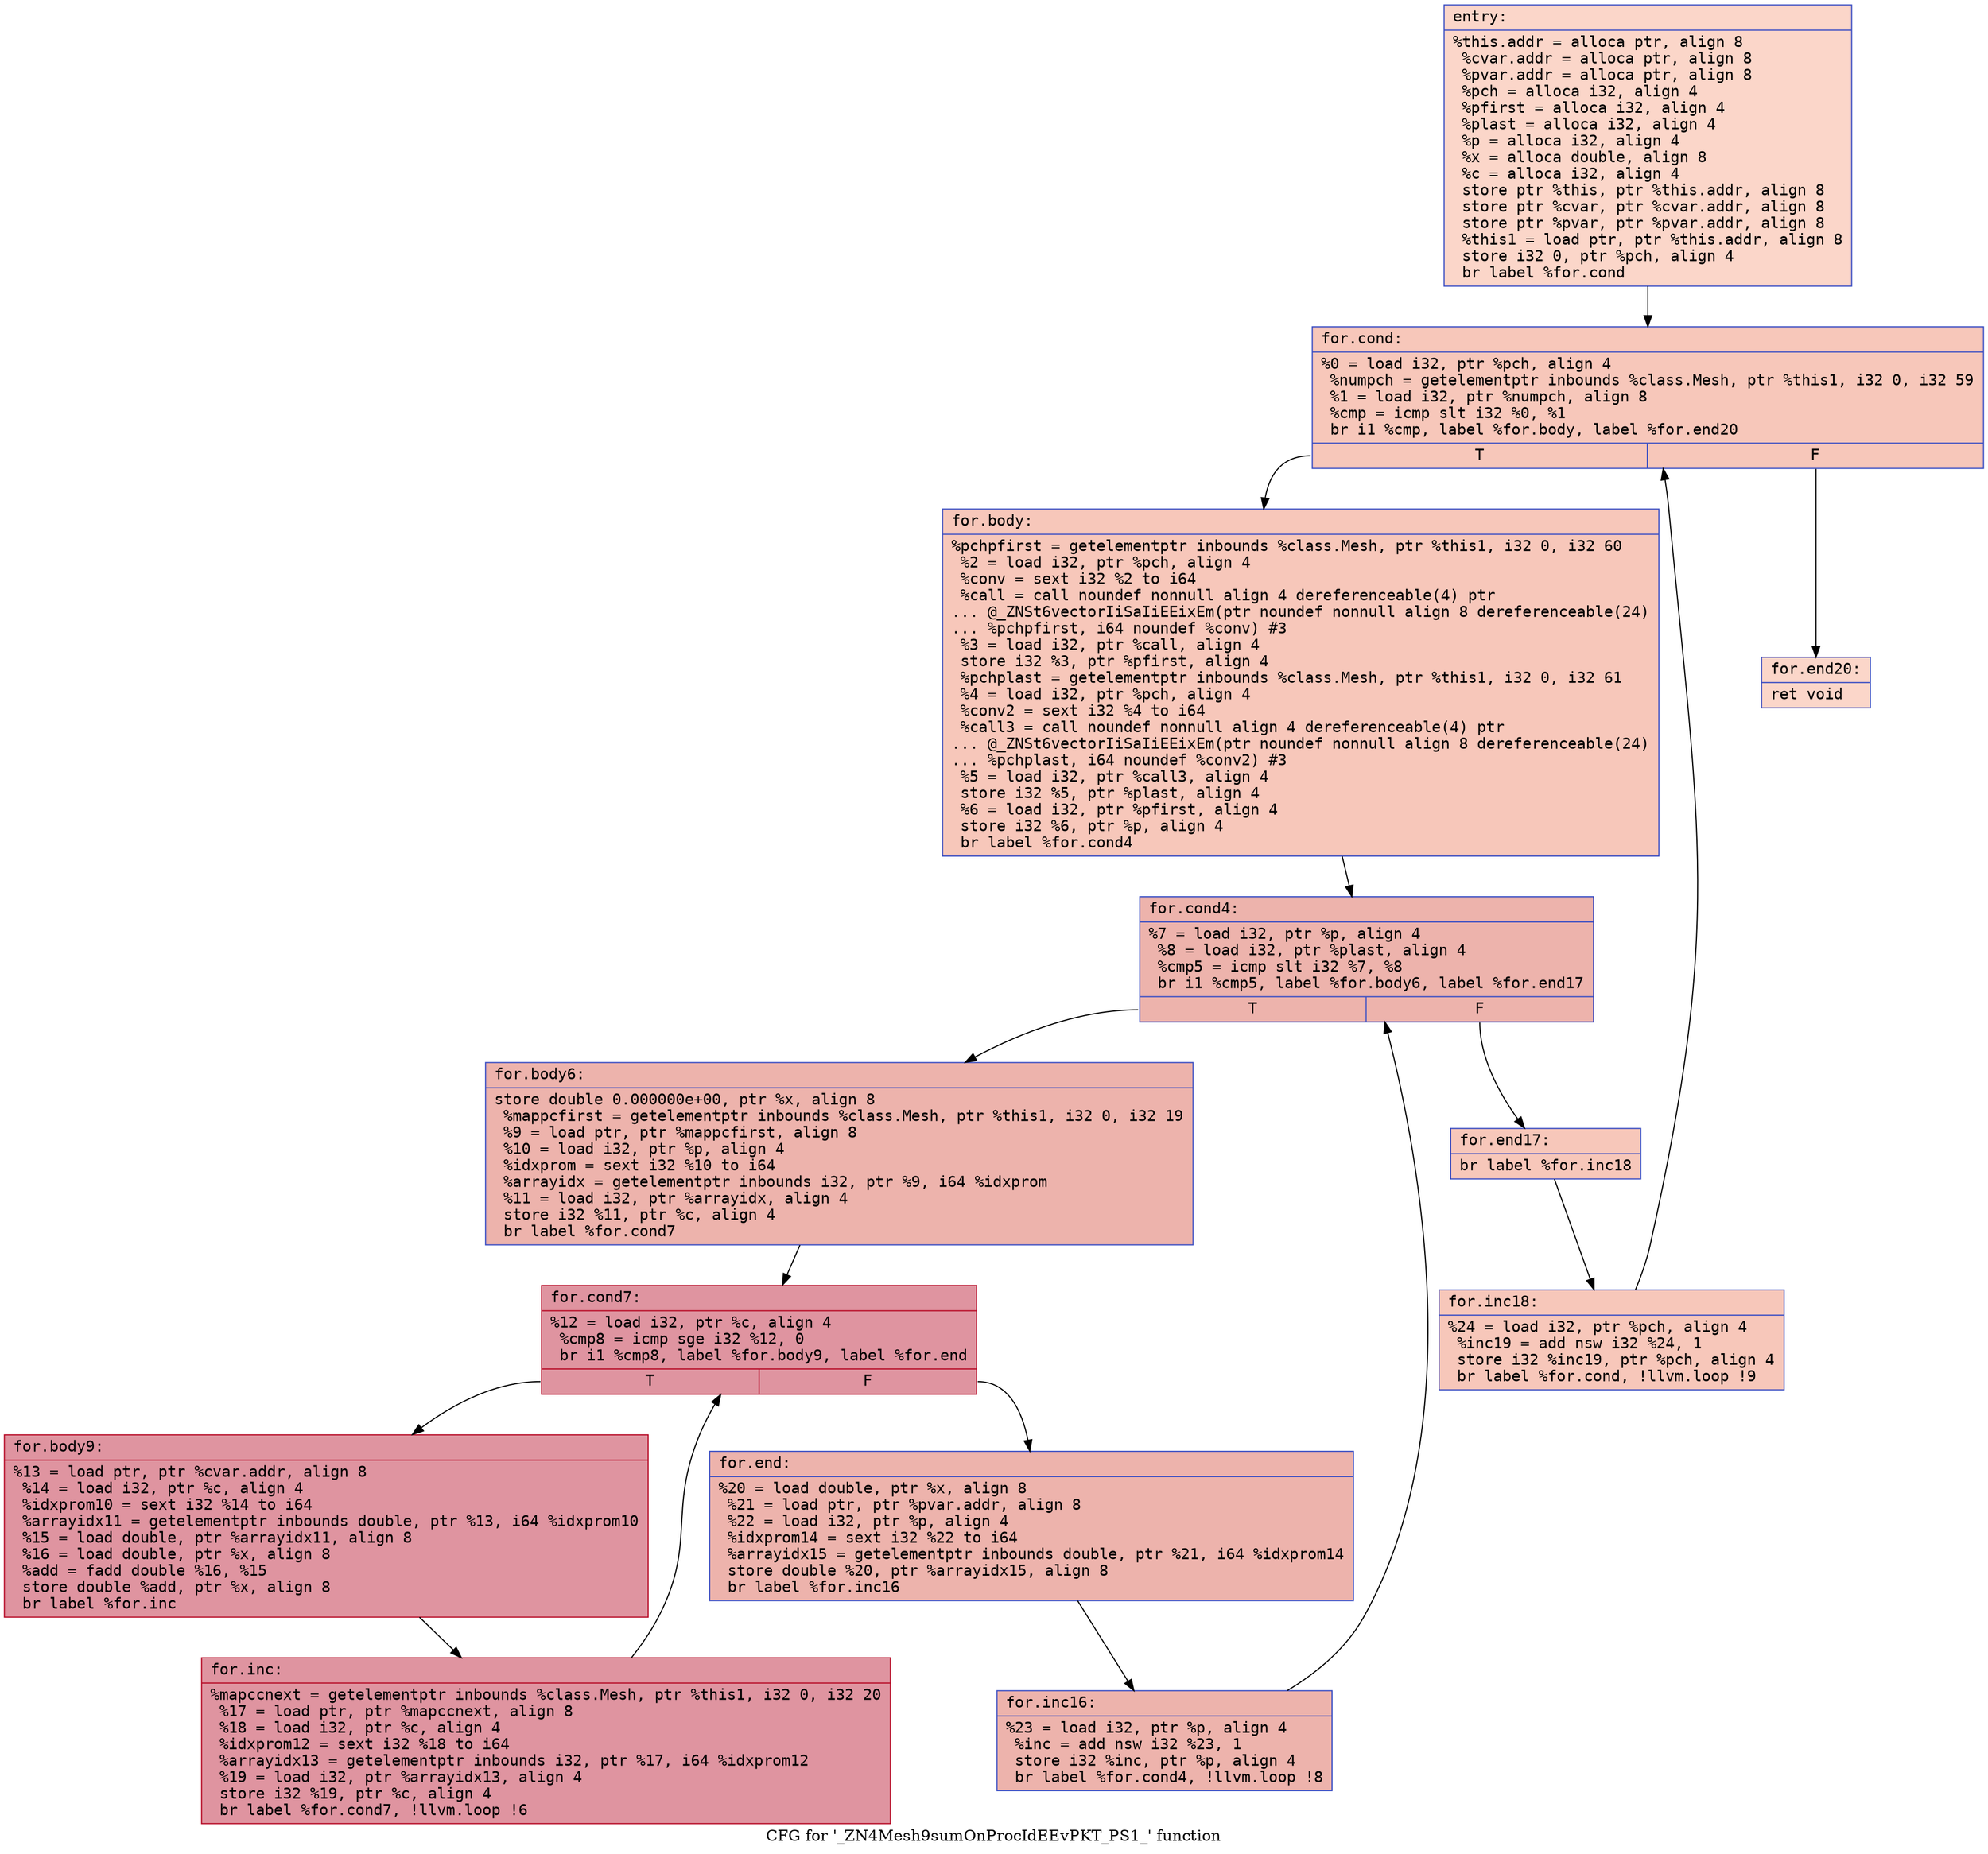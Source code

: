 digraph "CFG for '_ZN4Mesh9sumOnProcIdEEvPKT_PS1_' function" {
	label="CFG for '_ZN4Mesh9sumOnProcIdEEvPKT_PS1_' function";

	Node0x56307d68f770 [shape=record,color="#3d50c3ff", style=filled, fillcolor="#f6a38570" fontname="Courier",label="{entry:\l|  %this.addr = alloca ptr, align 8\l  %cvar.addr = alloca ptr, align 8\l  %pvar.addr = alloca ptr, align 8\l  %pch = alloca i32, align 4\l  %pfirst = alloca i32, align 4\l  %plast = alloca i32, align 4\l  %p = alloca i32, align 4\l  %x = alloca double, align 8\l  %c = alloca i32, align 4\l  store ptr %this, ptr %this.addr, align 8\l  store ptr %cvar, ptr %cvar.addr, align 8\l  store ptr %pvar, ptr %pvar.addr, align 8\l  %this1 = load ptr, ptr %this.addr, align 8\l  store i32 0, ptr %pch, align 4\l  br label %for.cond\l}"];
	Node0x56307d68f770 -> Node0x56307d690170[tooltip="entry -> for.cond\nProbability 100.00%" ];
	Node0x56307d690170 [shape=record,color="#3d50c3ff", style=filled, fillcolor="#ec7f6370" fontname="Courier",label="{for.cond:\l|  %0 = load i32, ptr %pch, align 4\l  %numpch = getelementptr inbounds %class.Mesh, ptr %this1, i32 0, i32 59\l  %1 = load i32, ptr %numpch, align 8\l  %cmp = icmp slt i32 %0, %1\l  br i1 %cmp, label %for.body, label %for.end20\l|{<s0>T|<s1>F}}"];
	Node0x56307d690170:s0 -> Node0x56307d6904f0[tooltip="for.cond -> for.body\nProbability 96.88%" ];
	Node0x56307d690170:s1 -> Node0x56307d690570[tooltip="for.cond -> for.end20\nProbability 3.12%" ];
	Node0x56307d6904f0 [shape=record,color="#3d50c3ff", style=filled, fillcolor="#ec7f6370" fontname="Courier",label="{for.body:\l|  %pchpfirst = getelementptr inbounds %class.Mesh, ptr %this1, i32 0, i32 60\l  %2 = load i32, ptr %pch, align 4\l  %conv = sext i32 %2 to i64\l  %call = call noundef nonnull align 4 dereferenceable(4) ptr\l... @_ZNSt6vectorIiSaIiEEixEm(ptr noundef nonnull align 8 dereferenceable(24)\l... %pchpfirst, i64 noundef %conv) #3\l  %3 = load i32, ptr %call, align 4\l  store i32 %3, ptr %pfirst, align 4\l  %pchplast = getelementptr inbounds %class.Mesh, ptr %this1, i32 0, i32 61\l  %4 = load i32, ptr %pch, align 4\l  %conv2 = sext i32 %4 to i64\l  %call3 = call noundef nonnull align 4 dereferenceable(4) ptr\l... @_ZNSt6vectorIiSaIiEEixEm(ptr noundef nonnull align 8 dereferenceable(24)\l... %pchplast, i64 noundef %conv2) #3\l  %5 = load i32, ptr %call3, align 4\l  store i32 %5, ptr %plast, align 4\l  %6 = load i32, ptr %pfirst, align 4\l  store i32 %6, ptr %p, align 4\l  br label %for.cond4\l}"];
	Node0x56307d6904f0 -> Node0x56307d6912a0[tooltip="for.body -> for.cond4\nProbability 100.00%" ];
	Node0x56307d6912a0 [shape=record,color="#3d50c3ff", style=filled, fillcolor="#d6524470" fontname="Courier",label="{for.cond4:\l|  %7 = load i32, ptr %p, align 4\l  %8 = load i32, ptr %plast, align 4\l  %cmp5 = icmp slt i32 %7, %8\l  br i1 %cmp5, label %for.body6, label %for.end17\l|{<s0>T|<s1>F}}"];
	Node0x56307d6912a0:s0 -> Node0x56307d6914f0[tooltip="for.cond4 -> for.body6\nProbability 96.88%" ];
	Node0x56307d6912a0:s1 -> Node0x56307d691540[tooltip="for.cond4 -> for.end17\nProbability 3.12%" ];
	Node0x56307d6914f0 [shape=record,color="#3d50c3ff", style=filled, fillcolor="#d6524470" fontname="Courier",label="{for.body6:\l|  store double 0.000000e+00, ptr %x, align 8\l  %mappcfirst = getelementptr inbounds %class.Mesh, ptr %this1, i32 0, i32 19\l  %9 = load ptr, ptr %mappcfirst, align 8\l  %10 = load i32, ptr %p, align 4\l  %idxprom = sext i32 %10 to i64\l  %arrayidx = getelementptr inbounds i32, ptr %9, i64 %idxprom\l  %11 = load i32, ptr %arrayidx, align 4\l  store i32 %11, ptr %c, align 4\l  br label %for.cond7\l}"];
	Node0x56307d6914f0 -> Node0x56307d691be0[tooltip="for.body6 -> for.cond7\nProbability 100.00%" ];
	Node0x56307d691be0 [shape=record,color="#b70d28ff", style=filled, fillcolor="#b70d2870" fontname="Courier",label="{for.cond7:\l|  %12 = load i32, ptr %c, align 4\l  %cmp8 = icmp sge i32 %12, 0\l  br i1 %cmp8, label %for.body9, label %for.end\l|{<s0>T|<s1>F}}"];
	Node0x56307d691be0:s0 -> Node0x56307d691e00[tooltip="for.cond7 -> for.body9\nProbability 96.88%" ];
	Node0x56307d691be0:s1 -> Node0x56307d691e80[tooltip="for.cond7 -> for.end\nProbability 3.12%" ];
	Node0x56307d691e00 [shape=record,color="#b70d28ff", style=filled, fillcolor="#b70d2870" fontname="Courier",label="{for.body9:\l|  %13 = load ptr, ptr %cvar.addr, align 8\l  %14 = load i32, ptr %c, align 4\l  %idxprom10 = sext i32 %14 to i64\l  %arrayidx11 = getelementptr inbounds double, ptr %13, i64 %idxprom10\l  %15 = load double, ptr %arrayidx11, align 8\l  %16 = load double, ptr %x, align 8\l  %add = fadd double %16, %15\l  store double %add, ptr %x, align 8\l  br label %for.inc\l}"];
	Node0x56307d691e00 -> Node0x56307d6924c0[tooltip="for.body9 -> for.inc\nProbability 100.00%" ];
	Node0x56307d6924c0 [shape=record,color="#b70d28ff", style=filled, fillcolor="#b70d2870" fontname="Courier",label="{for.inc:\l|  %mapccnext = getelementptr inbounds %class.Mesh, ptr %this1, i32 0, i32 20\l  %17 = load ptr, ptr %mapccnext, align 8\l  %18 = load i32, ptr %c, align 4\l  %idxprom12 = sext i32 %18 to i64\l  %arrayidx13 = getelementptr inbounds i32, ptr %17, i64 %idxprom12\l  %19 = load i32, ptr %arrayidx13, align 4\l  store i32 %19, ptr %c, align 4\l  br label %for.cond7, !llvm.loop !6\l}"];
	Node0x56307d6924c0 -> Node0x56307d691be0[tooltip="for.inc -> for.cond7\nProbability 100.00%" ];
	Node0x56307d691e80 [shape=record,color="#3d50c3ff", style=filled, fillcolor="#d6524470" fontname="Courier",label="{for.end:\l|  %20 = load double, ptr %x, align 8\l  %21 = load ptr, ptr %pvar.addr, align 8\l  %22 = load i32, ptr %p, align 4\l  %idxprom14 = sext i32 %22 to i64\l  %arrayidx15 = getelementptr inbounds double, ptr %21, i64 %idxprom14\l  store double %20, ptr %arrayidx15, align 8\l  br label %for.inc16\l}"];
	Node0x56307d691e80 -> Node0x56307d692f70[tooltip="for.end -> for.inc16\nProbability 100.00%" ];
	Node0x56307d692f70 [shape=record,color="#3d50c3ff", style=filled, fillcolor="#d6524470" fontname="Courier",label="{for.inc16:\l|  %23 = load i32, ptr %p, align 4\l  %inc = add nsw i32 %23, 1\l  store i32 %inc, ptr %p, align 4\l  br label %for.cond4, !llvm.loop !8\l}"];
	Node0x56307d692f70 -> Node0x56307d6912a0[tooltip="for.inc16 -> for.cond4\nProbability 100.00%" ];
	Node0x56307d691540 [shape=record,color="#3d50c3ff", style=filled, fillcolor="#ec7f6370" fontname="Courier",label="{for.end17:\l|  br label %for.inc18\l}"];
	Node0x56307d691540 -> Node0x56307d6933f0[tooltip="for.end17 -> for.inc18\nProbability 100.00%" ];
	Node0x56307d6933f0 [shape=record,color="#3d50c3ff", style=filled, fillcolor="#ec7f6370" fontname="Courier",label="{for.inc18:\l|  %24 = load i32, ptr %pch, align 4\l  %inc19 = add nsw i32 %24, 1\l  store i32 %inc19, ptr %pch, align 4\l  br label %for.cond, !llvm.loop !9\l}"];
	Node0x56307d6933f0 -> Node0x56307d690170[tooltip="for.inc18 -> for.cond\nProbability 100.00%" ];
	Node0x56307d690570 [shape=record,color="#3d50c3ff", style=filled, fillcolor="#f6a38570" fontname="Courier",label="{for.end20:\l|  ret void\l}"];
}
